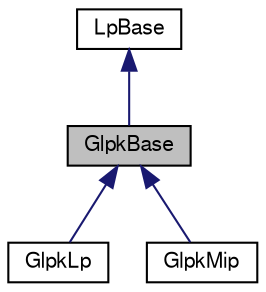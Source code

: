 digraph "GlpkBase"
{
 // LATEX_PDF_SIZE
  edge [fontname="FreeSans",fontsize="10",labelfontname="FreeSans",labelfontsize="10"];
  node [fontname="FreeSans",fontsize="10",shape=record];
  Node0 [label="GlpkBase",height=0.2,width=0.4,color="black", fillcolor="grey75", style="filled", fontcolor="black",tooltip="Base interface for the GLPK LP and MIP solver."];
  Node1 -> Node0 [dir="back",color="midnightblue",fontsize="10",style="solid",fontname="FreeSans"];
  Node1 [label="LpBase",height=0.2,width=0.4,color="black", fillcolor="white", style="filled",URL="$a03077.html",tooltip="Common base class for LP and MIP solvers."];
  Node0 -> Node2 [dir="back",color="midnightblue",fontsize="10",style="solid",fontname="FreeSans"];
  Node2 [label="GlpkLp",height=0.2,width=0.4,color="black", fillcolor="white", style="filled",URL="$a02453.html",tooltip="Interface for the GLPK LP solver."];
  Node0 -> Node3 [dir="back",color="midnightblue",fontsize="10",style="solid",fontname="FreeSans"];
  Node3 [label="GlpkMip",height=0.2,width=0.4,color="black", fillcolor="white", style="filled",URL="$a02457.html",tooltip="Interface for the GLPK MIP solver."];
}
